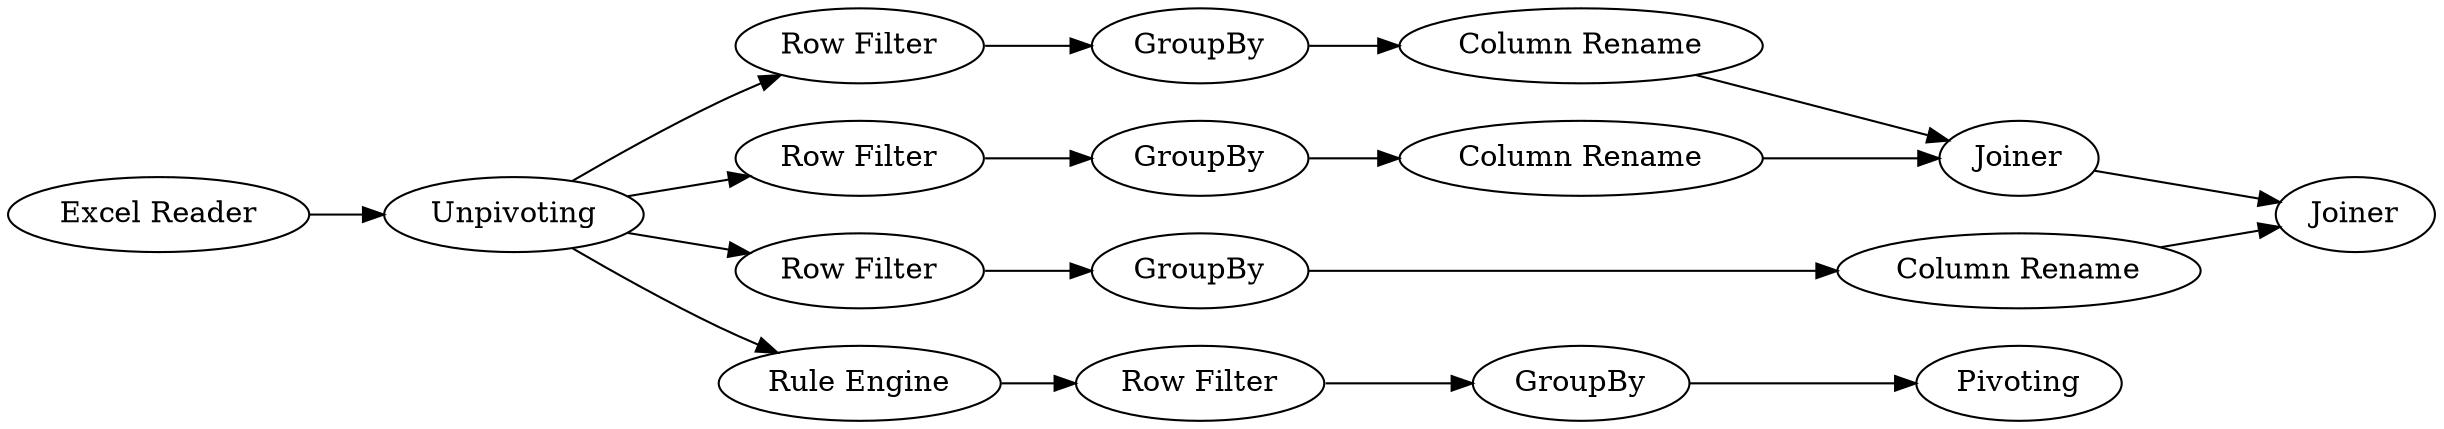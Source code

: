 digraph {
	1 [label="Excel Reader"]
	2 [label=Unpivoting]
	3 [label="Row Filter"]
	4 [label="Row Filter"]
	5 [label="Row Filter"]
	6 [label=GroupBy]
	7 [label="Column Rename"]
	8 [label="Column Rename"]
	9 [label=GroupBy]
	10 [label="Column Rename"]
	11 [label=GroupBy]
	12 [label=Joiner]
	13 [label=Joiner]
	14 [label="Rule Engine"]
	15 [label="Row Filter"]
	16 [label=GroupBy]
	17 [label=Pivoting]
	1 -> 2
	2 -> 3
	2 -> 4
	2 -> 5
	2 -> 14
	3 -> 6
	4 -> 9
	5 -> 11
	6 -> 7
	7 -> 12
	8 -> 12
	9 -> 8
	10 -> 13
	11 -> 10
	12 -> 13
	14 -> 15
	15 -> 16
	16 -> 17
	rankdir=LR
}
